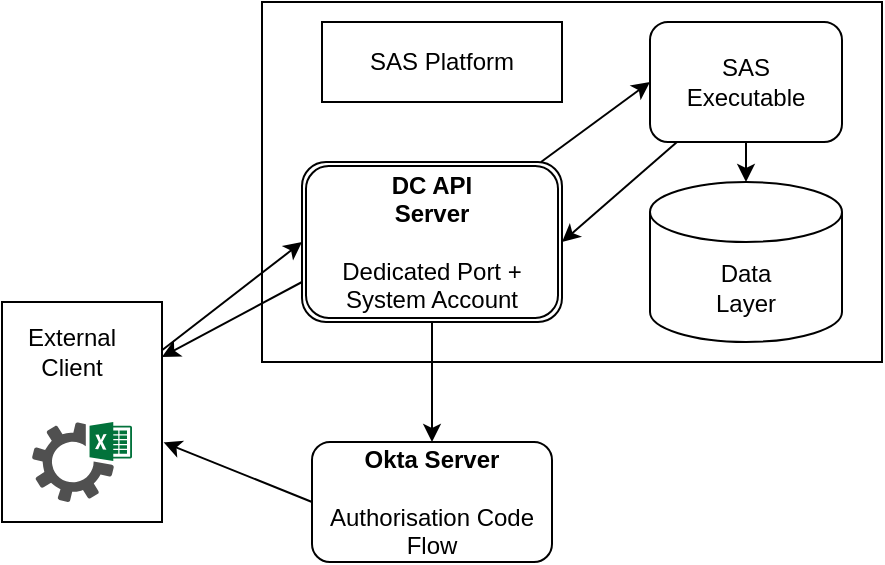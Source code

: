 <mxfile>
    <diagram id="KtJLxJMGp8T82qntXcRq" name="Page-1">
        <mxGraphModel dx="341" dy="385" grid="1" gridSize="10" guides="1" tooltips="1" connect="1" arrows="1" fold="1" page="1" pageScale="1" pageWidth="827" pageHeight="1169" background="none" math="0" shadow="0">
            <root>
                <mxCell id="0"/>
                <mxCell id="1" parent="0"/>
                <mxCell id="10" value="" style="rounded=0;whiteSpace=wrap;html=1;fillColor=none;" vertex="1" parent="1">
                    <mxGeometry x="220" y="60" width="310" height="180" as="geometry"/>
                </mxCell>
                <mxCell id="12" style="edgeStyle=none;html=1;entryX=0;entryY=0.5;entryDx=0;entryDy=0;" edge="1" parent="1" source="2" target="7">
                    <mxGeometry relative="1" as="geometry"/>
                </mxCell>
                <mxCell id="19" style="edgeStyle=none;html=1;exitX=0.5;exitY=1;exitDx=0;exitDy=0;entryX=0.5;entryY=0;entryDx=0;entryDy=0;" edge="1" parent="1" source="2" target="18">
                    <mxGeometry relative="1" as="geometry"/>
                </mxCell>
                <mxCell id="23" style="edgeStyle=none;html=1;exitX=0;exitY=0.75;exitDx=0;exitDy=0;entryX=1;entryY=0.25;entryDx=0;entryDy=0;" edge="1" parent="1" source="2" target="14">
                    <mxGeometry relative="1" as="geometry"/>
                </mxCell>
                <mxCell id="2" value="&lt;b&gt;DC API&lt;br&gt;Server&lt;/b&gt;&lt;br&gt;&lt;br&gt;Dedicated Port + System Account" style="shape=ext;double=1;rounded=1;whiteSpace=wrap;html=1;" parent="1" vertex="1">
                    <mxGeometry x="240" y="140" width="130" height="80" as="geometry"/>
                </mxCell>
                <mxCell id="13" style="edgeStyle=none;html=1;" edge="1" parent="1" source="7">
                    <mxGeometry relative="1" as="geometry">
                        <mxPoint x="370" y="180" as="targetPoint"/>
                    </mxGeometry>
                </mxCell>
                <mxCell id="22" style="edgeStyle=none;html=1;exitX=0.5;exitY=1;exitDx=0;exitDy=0;entryX=0.5;entryY=0;entryDx=0;entryDy=0;entryPerimeter=0;" edge="1" parent="1" source="7" target="21">
                    <mxGeometry relative="1" as="geometry"/>
                </mxCell>
                <mxCell id="7" value="SAS&lt;br&gt;Executable" style="rounded=1;whiteSpace=wrap;html=1;" parent="1" vertex="1">
                    <mxGeometry x="414" y="70" width="96" height="60" as="geometry"/>
                </mxCell>
                <mxCell id="11" value="SAS Platform" style="rounded=0;whiteSpace=wrap;html=1;fillColor=none;" vertex="1" parent="1">
                    <mxGeometry x="250" y="70" width="120" height="40" as="geometry"/>
                </mxCell>
                <mxCell id="16" value="" style="group" vertex="1" connectable="0" parent="1">
                    <mxGeometry x="90" y="210" width="80" height="110" as="geometry"/>
                </mxCell>
                <mxCell id="3" value="" style="sketch=0;pointerEvents=1;shadow=0;dashed=0;html=1;strokeColor=none;fillColor=#505050;labelPosition=center;verticalLabelPosition=bottom;verticalAlign=top;outlineConnect=0;align=center;shape=mxgraph.office.services.excel_services;" parent="16" vertex="1">
                    <mxGeometry x="15" y="60" width="50" height="40" as="geometry"/>
                </mxCell>
                <mxCell id="14" value="&lt;p style=&quot;line-height: 1&quot;&gt;&lt;br&gt;&lt;/p&gt;" style="rounded=0;whiteSpace=wrap;html=1;fillColor=none;" vertex="1" parent="16">
                    <mxGeometry width="80" height="110" as="geometry"/>
                </mxCell>
                <mxCell id="15" value="External Client" style="text;html=1;strokeColor=none;fillColor=none;align=center;verticalAlign=middle;whiteSpace=wrap;rounded=0;" vertex="1" parent="16">
                    <mxGeometry x="5" y="10" width="60" height="30" as="geometry"/>
                </mxCell>
                <mxCell id="17" style="edgeStyle=none;html=1;entryX=0;entryY=0.5;entryDx=0;entryDy=0;" edge="1" parent="1" source="14" target="2">
                    <mxGeometry relative="1" as="geometry"/>
                </mxCell>
                <mxCell id="20" style="edgeStyle=none;html=1;exitX=0;exitY=0.5;exitDx=0;exitDy=0;entryX=1.01;entryY=0.638;entryDx=0;entryDy=0;entryPerimeter=0;" edge="1" parent="1" source="18" target="14">
                    <mxGeometry relative="1" as="geometry"/>
                </mxCell>
                <mxCell id="18" value="&lt;b&gt;Okta Server&lt;br&gt;&lt;/b&gt;&lt;br&gt;Authorisation Code Flow" style="rounded=1;whiteSpace=wrap;html=1;fillColor=none;" vertex="1" parent="1">
                    <mxGeometry x="245" y="280" width="120" height="60" as="geometry"/>
                </mxCell>
                <mxCell id="21" value="Data &lt;br&gt;Layer" style="shape=cylinder3;whiteSpace=wrap;html=1;boundedLbl=1;backgroundOutline=1;size=15;fillColor=none;" vertex="1" parent="1">
                    <mxGeometry x="414" y="150" width="96" height="80" as="geometry"/>
                </mxCell>
            </root>
        </mxGraphModel>
    </diagram>
</mxfile>